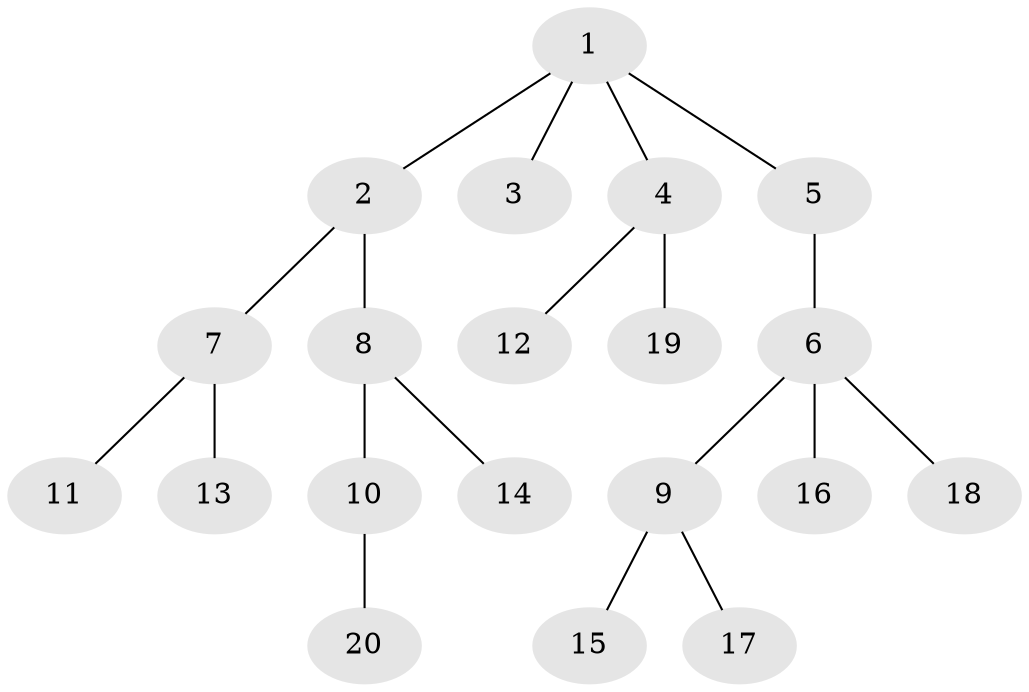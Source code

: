 // Generated by graph-tools (version 1.1) at 2025/46/02/15/25 05:46:28]
// undirected, 20 vertices, 19 edges
graph export_dot {
graph [start="1"]
  node [color=gray90,style=filled];
  1;
  2;
  3;
  4;
  5;
  6;
  7;
  8;
  9;
  10;
  11;
  12;
  13;
  14;
  15;
  16;
  17;
  18;
  19;
  20;
  1 -- 2;
  1 -- 3;
  1 -- 4;
  1 -- 5;
  2 -- 7;
  2 -- 8;
  4 -- 12;
  4 -- 19;
  5 -- 6;
  6 -- 9;
  6 -- 16;
  6 -- 18;
  7 -- 11;
  7 -- 13;
  8 -- 10;
  8 -- 14;
  9 -- 15;
  9 -- 17;
  10 -- 20;
}

